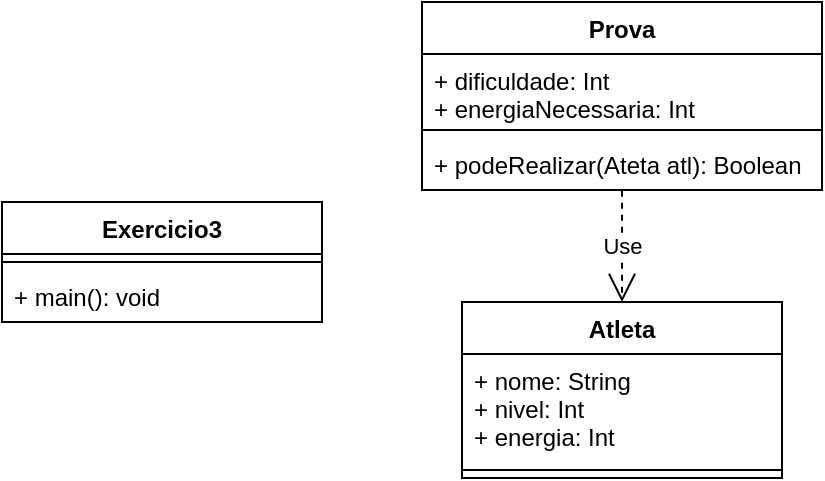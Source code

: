 <mxfile version="13.6.9" type="device"><diagram id="C5RBs43oDa-KdzZeNtuy" name="Page-1"><mxGraphModel dx="981" dy="514" grid="1" gridSize="10" guides="1" tooltips="1" connect="1" arrows="1" fold="1" page="1" pageScale="1" pageWidth="827" pageHeight="1169" math="0" shadow="0"><root><mxCell id="WIyWlLk6GJQsqaUBKTNV-0"/><mxCell id="WIyWlLk6GJQsqaUBKTNV-1" parent="WIyWlLk6GJQsqaUBKTNV-0"/><mxCell id="CcyMs1cPQ8Qd0mGWoy6--0" value="Atleta" style="swimlane;fontStyle=1;align=center;verticalAlign=top;childLayout=stackLayout;horizontal=1;startSize=26;horizontalStack=0;resizeParent=1;resizeParentMax=0;resizeLast=0;collapsible=1;marginBottom=0;" vertex="1" parent="WIyWlLk6GJQsqaUBKTNV-1"><mxGeometry x="370" y="180" width="160" height="88" as="geometry"/></mxCell><mxCell id="CcyMs1cPQ8Qd0mGWoy6--1" value="+ nome: String&#10;+ nivel: Int&#10;+ energia: Int" style="text;strokeColor=none;fillColor=none;align=left;verticalAlign=top;spacingLeft=4;spacingRight=4;overflow=hidden;rotatable=0;points=[[0,0.5],[1,0.5]];portConstraint=eastwest;" vertex="1" parent="CcyMs1cPQ8Qd0mGWoy6--0"><mxGeometry y="26" width="160" height="54" as="geometry"/></mxCell><mxCell id="CcyMs1cPQ8Qd0mGWoy6--2" value="" style="line;strokeWidth=1;fillColor=none;align=left;verticalAlign=middle;spacingTop=-1;spacingLeft=3;spacingRight=3;rotatable=0;labelPosition=right;points=[];portConstraint=eastwest;" vertex="1" parent="CcyMs1cPQ8Qd0mGWoy6--0"><mxGeometry y="80" width="160" height="8" as="geometry"/></mxCell><mxCell id="CcyMs1cPQ8Qd0mGWoy6--4" value="Prova" style="swimlane;fontStyle=1;align=center;verticalAlign=top;childLayout=stackLayout;horizontal=1;startSize=26;horizontalStack=0;resizeParent=1;resizeParentMax=0;resizeLast=0;collapsible=1;marginBottom=0;" vertex="1" parent="WIyWlLk6GJQsqaUBKTNV-1"><mxGeometry x="350" y="30" width="200" height="94" as="geometry"/></mxCell><mxCell id="CcyMs1cPQ8Qd0mGWoy6--5" value="+ dificuldade: Int&#10;+ energiaNecessaria: Int" style="text;strokeColor=none;fillColor=none;align=left;verticalAlign=top;spacingLeft=4;spacingRight=4;overflow=hidden;rotatable=0;points=[[0,0.5],[1,0.5]];portConstraint=eastwest;" vertex="1" parent="CcyMs1cPQ8Qd0mGWoy6--4"><mxGeometry y="26" width="200" height="34" as="geometry"/></mxCell><mxCell id="CcyMs1cPQ8Qd0mGWoy6--6" value="" style="line;strokeWidth=1;fillColor=none;align=left;verticalAlign=middle;spacingTop=-1;spacingLeft=3;spacingRight=3;rotatable=0;labelPosition=right;points=[];portConstraint=eastwest;" vertex="1" parent="CcyMs1cPQ8Qd0mGWoy6--4"><mxGeometry y="60" width="200" height="8" as="geometry"/></mxCell><mxCell id="CcyMs1cPQ8Qd0mGWoy6--7" value="+ podeRealizar(Ateta atl): Boolean" style="text;strokeColor=none;fillColor=none;align=left;verticalAlign=top;spacingLeft=4;spacingRight=4;overflow=hidden;rotatable=0;points=[[0,0.5],[1,0.5]];portConstraint=eastwest;" vertex="1" parent="CcyMs1cPQ8Qd0mGWoy6--4"><mxGeometry y="68" width="200" height="26" as="geometry"/></mxCell><mxCell id="CcyMs1cPQ8Qd0mGWoy6--8" value="Exercicio3" style="swimlane;fontStyle=1;align=center;verticalAlign=top;childLayout=stackLayout;horizontal=1;startSize=26;horizontalStack=0;resizeParent=1;resizeParentMax=0;resizeLast=0;collapsible=1;marginBottom=0;" vertex="1" parent="WIyWlLk6GJQsqaUBKTNV-1"><mxGeometry x="140" y="130" width="160" height="60" as="geometry"/></mxCell><mxCell id="CcyMs1cPQ8Qd0mGWoy6--10" value="" style="line;strokeWidth=1;fillColor=none;align=left;verticalAlign=middle;spacingTop=-1;spacingLeft=3;spacingRight=3;rotatable=0;labelPosition=right;points=[];portConstraint=eastwest;" vertex="1" parent="CcyMs1cPQ8Qd0mGWoy6--8"><mxGeometry y="26" width="160" height="8" as="geometry"/></mxCell><mxCell id="CcyMs1cPQ8Qd0mGWoy6--11" value="+ main(): void" style="text;strokeColor=none;fillColor=none;align=left;verticalAlign=top;spacingLeft=4;spacingRight=4;overflow=hidden;rotatable=0;points=[[0,0.5],[1,0.5]];portConstraint=eastwest;" vertex="1" parent="CcyMs1cPQ8Qd0mGWoy6--8"><mxGeometry y="34" width="160" height="26" as="geometry"/></mxCell><mxCell id="CcyMs1cPQ8Qd0mGWoy6--12" value="Use" style="endArrow=open;endSize=12;dashed=1;html=1;entryX=0.5;entryY=0;entryDx=0;entryDy=0;exitX=0.5;exitY=1.016;exitDx=0;exitDy=0;exitPerimeter=0;" edge="1" parent="WIyWlLk6GJQsqaUBKTNV-1" source="CcyMs1cPQ8Qd0mGWoy6--7" target="CcyMs1cPQ8Qd0mGWoy6--0"><mxGeometry width="160" relative="1" as="geometry"><mxPoint x="390" y="210" as="sourcePoint"/><mxPoint x="550" y="210" as="targetPoint"/></mxGeometry></mxCell></root></mxGraphModel></diagram></mxfile>